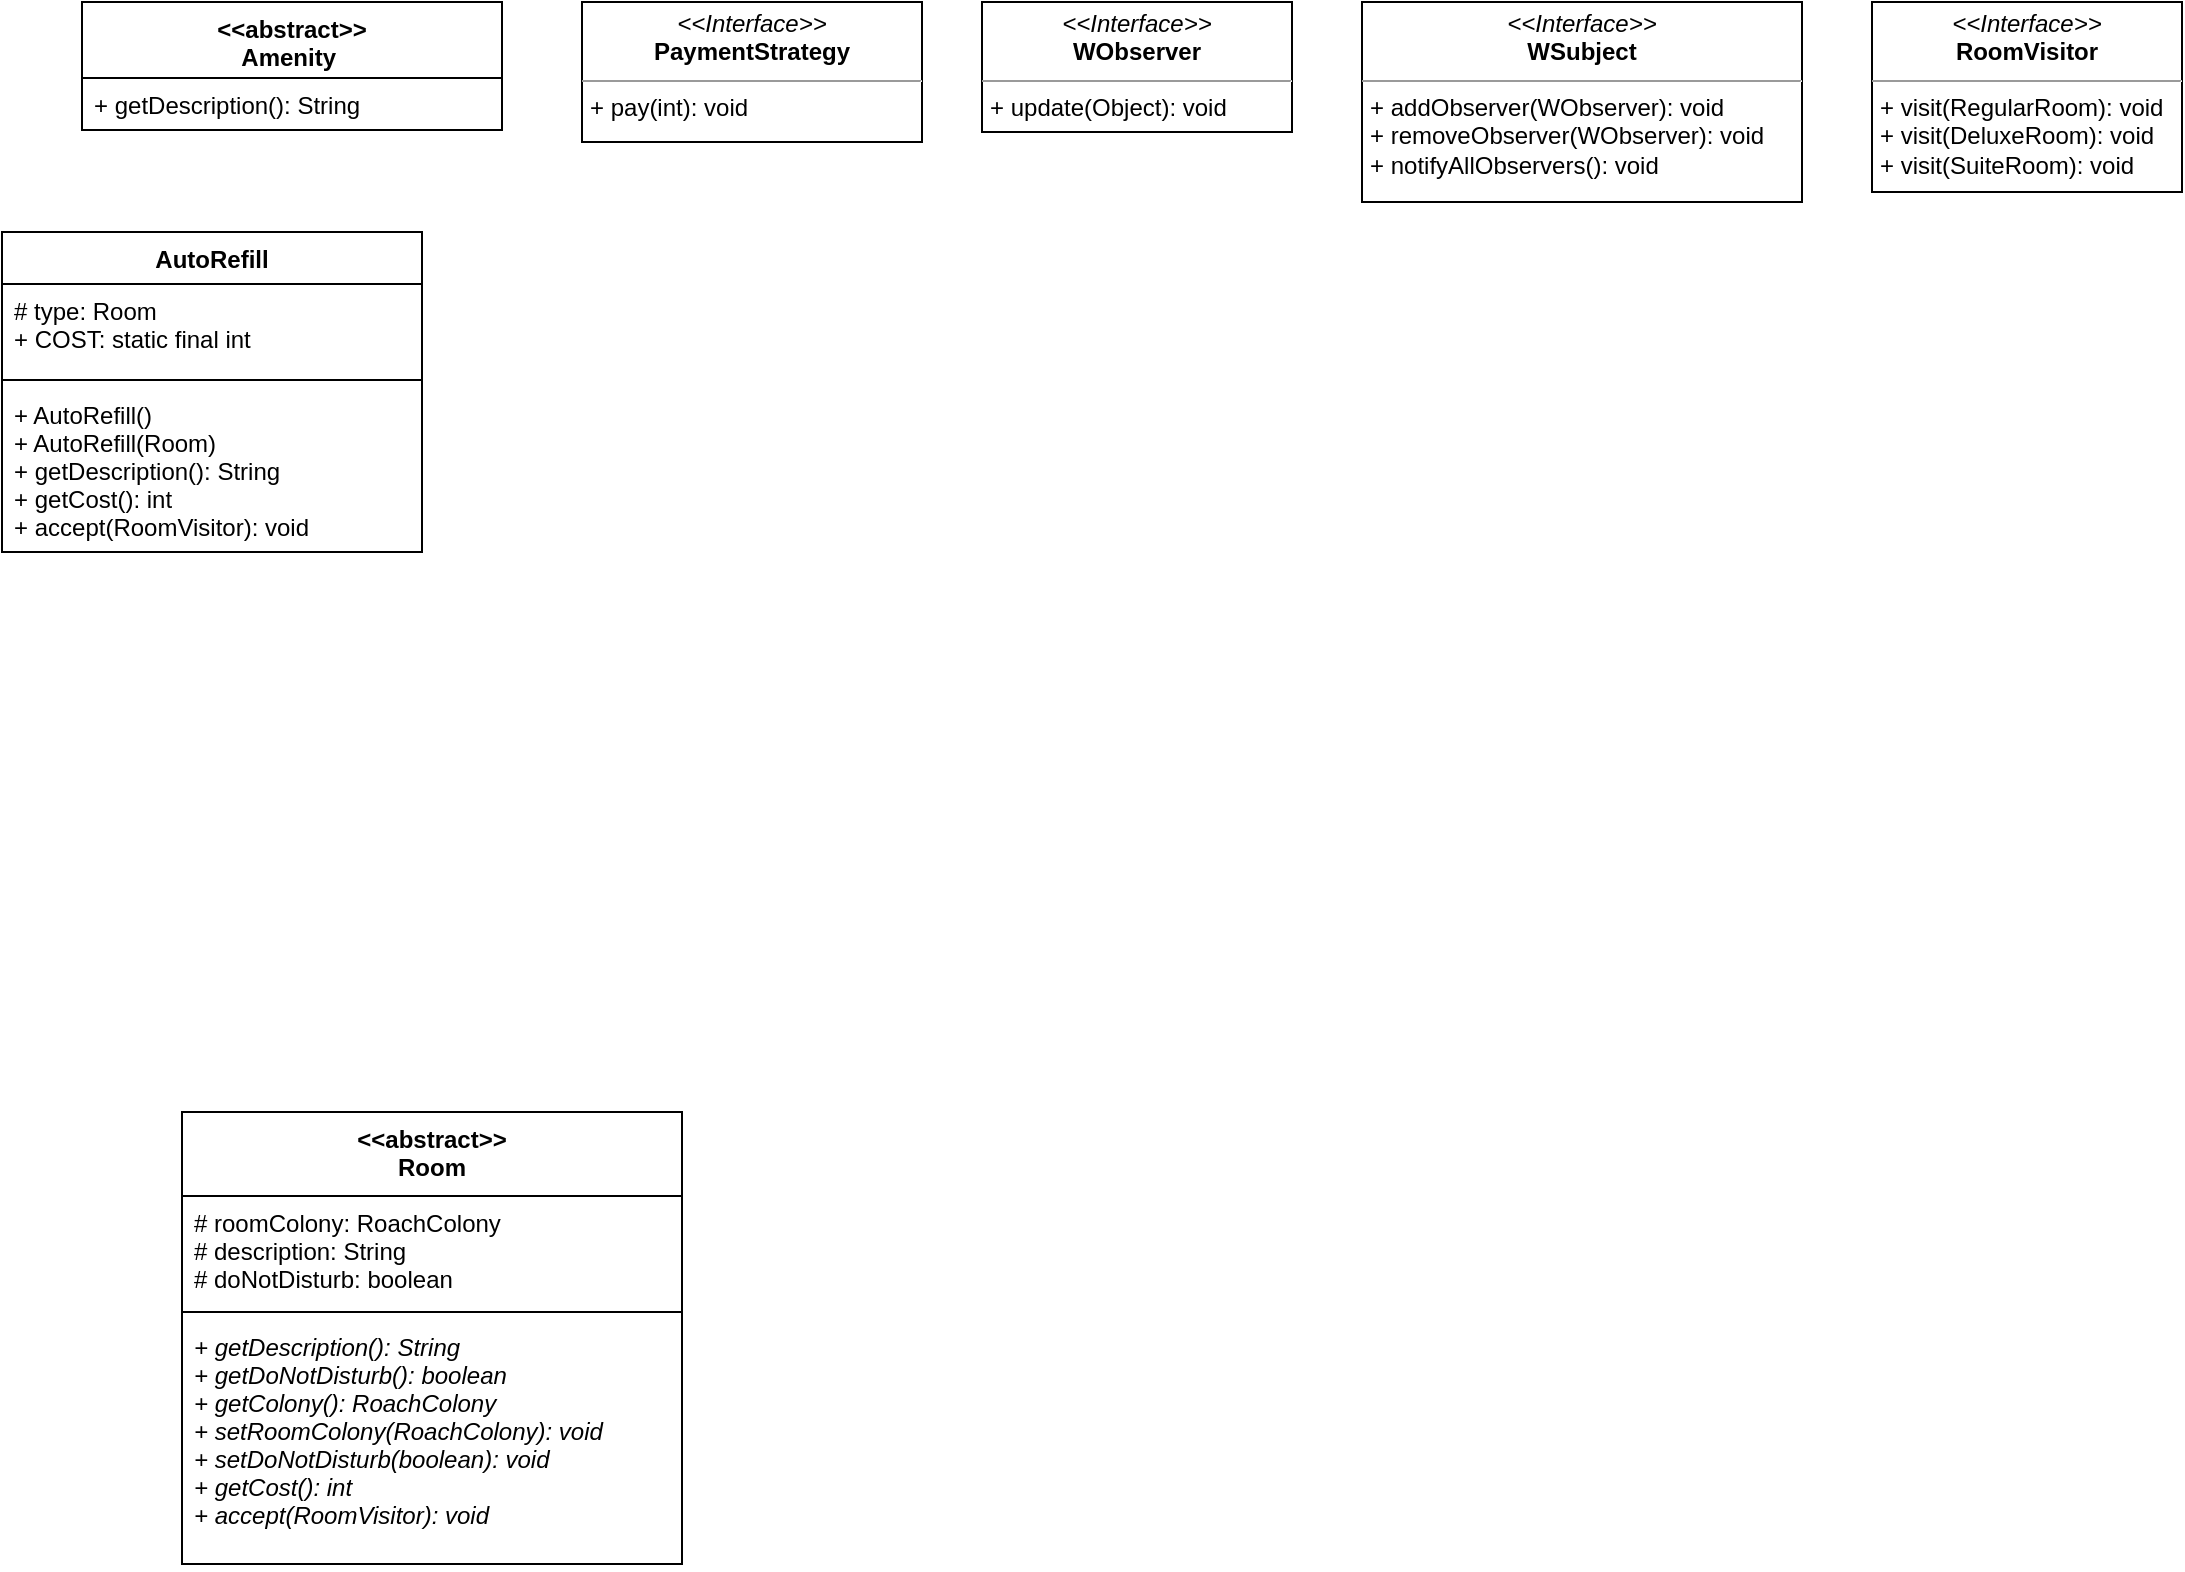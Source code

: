<mxfile version="12.3.6" type="device" pages="1"><diagram id="C1HE0p5Oe2Pt2UmieYw8" name="Page-1"><mxGraphModel dx="1977" dy="691" grid="1" gridSize="10" guides="1" tooltips="1" connect="1" arrows="1" fold="1" page="1" pageScale="1" pageWidth="850" pageHeight="1100" math="0" shadow="0"><root><mxCell id="0"/><mxCell id="1" parent="0"/><mxCell id="hYyLQKwoUHsYDRznGO_e-5" value="&lt;&lt;abstract&gt;&gt;&#10;Room" style="swimlane;fontStyle=1;align=center;verticalAlign=top;childLayout=stackLayout;horizontal=1;startSize=42;horizontalStack=0;resizeParent=1;resizeParentMax=0;resizeLast=0;collapsible=1;marginBottom=0;" parent="1" vertex="1"><mxGeometry x="-730" y="570" width="250" height="226" as="geometry"/></mxCell><mxCell id="hYyLQKwoUHsYDRznGO_e-6" value="# roomColony: RoachColony&#10;# description: String&#10;# doNotDisturb: boolean" style="text;strokeColor=none;fillColor=none;align=left;verticalAlign=top;spacingLeft=4;spacingRight=4;overflow=hidden;rotatable=0;points=[[0,0.5],[1,0.5]];portConstraint=eastwest;" parent="hYyLQKwoUHsYDRznGO_e-5" vertex="1"><mxGeometry y="42" width="250" height="54" as="geometry"/></mxCell><mxCell id="hYyLQKwoUHsYDRznGO_e-7" value="" style="line;strokeWidth=1;fillColor=none;align=left;verticalAlign=middle;spacingTop=-1;spacingLeft=3;spacingRight=3;rotatable=0;labelPosition=right;points=[];portConstraint=eastwest;" parent="hYyLQKwoUHsYDRznGO_e-5" vertex="1"><mxGeometry y="96" width="250" height="8" as="geometry"/></mxCell><mxCell id="hYyLQKwoUHsYDRznGO_e-8" value="+ getDescription(): String&#10;+ getDoNotDisturb(): boolean&#10;+ getColony(): RoachColony&#10;+ setRoomColony(RoachColony): void&#10;+ setDoNotDisturb(boolean): void&#10;+ getCost(): int&#10;+ accept(RoomVisitor): void" style="text;strokeColor=none;fillColor=none;align=left;verticalAlign=top;spacingLeft=4;spacingRight=4;overflow=hidden;rotatable=0;points=[[0,0.5],[1,0.5]];portConstraint=eastwest;fontStyle=2" parent="hYyLQKwoUHsYDRznGO_e-5" vertex="1"><mxGeometry y="104" width="250" height="122" as="geometry"/></mxCell><mxCell id="hYyLQKwoUHsYDRznGO_e-10" value="&lt;&lt;abstract&gt;&gt;&#10;Amenity " style="swimlane;fontStyle=1;align=center;verticalAlign=top;childLayout=stackLayout;horizontal=1;startSize=38;horizontalStack=0;resizeParent=1;resizeParentMax=0;resizeLast=0;collapsible=1;marginBottom=0;" parent="1" vertex="1"><mxGeometry x="-780" y="15" width="210" height="64" as="geometry"/></mxCell><mxCell id="hYyLQKwoUHsYDRznGO_e-13" value="+ getDescription(): String" style="text;strokeColor=none;fillColor=none;align=left;verticalAlign=top;spacingLeft=4;spacingRight=4;overflow=hidden;rotatable=0;points=[[0,0.5],[1,0.5]];portConstraint=eastwest;" parent="hYyLQKwoUHsYDRznGO_e-10" vertex="1"><mxGeometry y="38" width="210" height="26" as="geometry"/></mxCell><mxCell id="hYyLQKwoUHsYDRznGO_e-22" value="&lt;p style=&quot;margin: 0px ; margin-top: 4px ; text-align: center&quot;&gt;&lt;i&gt;&amp;lt;&amp;lt;Interface&amp;gt;&amp;gt;&lt;/i&gt;&lt;br&gt;&lt;b&gt;WObserver&lt;/b&gt;&lt;/p&gt;&lt;hr size=&quot;1&quot;&gt;&lt;p style=&quot;margin: 0px ; margin-left: 4px&quot;&gt;+ update(Object): void&lt;/p&gt;" style="verticalAlign=top;align=left;overflow=fill;fontSize=12;fontFamily=Helvetica;html=1;" parent="1" vertex="1"><mxGeometry x="-330" y="15" width="155" height="65" as="geometry"/></mxCell><mxCell id="hYyLQKwoUHsYDRznGO_e-23" value="&lt;p style=&quot;margin: 0px ; margin-top: 4px ; text-align: center&quot;&gt;&lt;i&gt;&amp;lt;&amp;lt;Interface&amp;gt;&amp;gt;&lt;/i&gt;&lt;br&gt;&lt;b&gt;WSubject&lt;/b&gt;&lt;/p&gt;&lt;hr size=&quot;1&quot;&gt;&lt;p style=&quot;margin: 0px ; margin-left: 4px&quot;&gt;+ addObserver(WObserver): void&lt;/p&gt;&lt;p style=&quot;margin: 0px ; margin-left: 4px&quot;&gt;+ removeObserver(WObserver): void&lt;/p&gt;&lt;p style=&quot;margin: 0px ; margin-left: 4px&quot;&gt;+ notifyAllObservers(): void&lt;/p&gt;" style="verticalAlign=top;align=left;overflow=fill;fontSize=12;fontFamily=Helvetica;html=1;" parent="1" vertex="1"><mxGeometry x="-140" y="15" width="220" height="100" as="geometry"/></mxCell><mxCell id="hYyLQKwoUHsYDRznGO_e-24" value="&lt;p style=&quot;margin: 0px ; margin-top: 4px ; text-align: center&quot;&gt;&lt;i&gt;&amp;lt;&amp;lt;Interface&amp;gt;&amp;gt;&lt;/i&gt;&lt;br&gt;&lt;b&gt;RoomVisitor&lt;/b&gt;&lt;/p&gt;&lt;hr size=&quot;1&quot;&gt;&lt;p style=&quot;margin: 0px ; margin-left: 4px&quot;&gt;+ visit(RegularRoom): void&lt;/p&gt;&lt;p style=&quot;margin: 0px ; margin-left: 4px&quot;&gt;+ visit(DeluxeRoom): void&lt;/p&gt;&lt;p style=&quot;margin: 0px ; margin-left: 4px&quot;&gt;+ visit(SuiteRoom): void&lt;/p&gt;" style="verticalAlign=top;align=left;overflow=fill;fontSize=12;fontFamily=Helvetica;html=1;" parent="1" vertex="1"><mxGeometry x="115" y="15" width="155" height="95" as="geometry"/></mxCell><mxCell id="hYyLQKwoUHsYDRznGO_e-25" value="AutoRefill" style="swimlane;fontStyle=1;align=center;verticalAlign=top;childLayout=stackLayout;horizontal=1;startSize=26;horizontalStack=0;resizeParent=1;resizeParentMax=0;resizeLast=0;collapsible=1;marginBottom=0;" parent="1" vertex="1"><mxGeometry x="-820" y="130" width="210" height="160" as="geometry"/></mxCell><mxCell id="hYyLQKwoUHsYDRznGO_e-26" value="# type: Room&#10;+ COST: static final int" style="text;strokeColor=none;fillColor=none;align=left;verticalAlign=top;spacingLeft=4;spacingRight=4;overflow=hidden;rotatable=0;points=[[0,0.5],[1,0.5]];portConstraint=eastwest;" parent="hYyLQKwoUHsYDRznGO_e-25" vertex="1"><mxGeometry y="26" width="210" height="44" as="geometry"/></mxCell><mxCell id="hYyLQKwoUHsYDRznGO_e-27" value="" style="line;strokeWidth=1;fillColor=none;align=left;verticalAlign=middle;spacingTop=-1;spacingLeft=3;spacingRight=3;rotatable=0;labelPosition=right;points=[];portConstraint=eastwest;" parent="hYyLQKwoUHsYDRznGO_e-25" vertex="1"><mxGeometry y="70" width="210" height="8" as="geometry"/></mxCell><mxCell id="hYyLQKwoUHsYDRznGO_e-28" value="+ AutoRefill()&#10;+ AutoRefill(Room)&#10;+ getDescription(): String&#10;+ getCost(): int&#10;+ accept(RoomVisitor): void" style="text;strokeColor=none;fillColor=none;align=left;verticalAlign=top;spacingLeft=4;spacingRight=4;overflow=hidden;rotatable=0;points=[[0,0.5],[1,0.5]];portConstraint=eastwest;" parent="hYyLQKwoUHsYDRznGO_e-25" vertex="1"><mxGeometry y="78" width="210" height="82" as="geometry"/></mxCell><mxCell id="hYyLQKwoUHsYDRznGO_e-29" value="&lt;p style=&quot;margin: 0px ; margin-top: 4px ; text-align: center&quot;&gt;&lt;i&gt;&amp;lt;&amp;lt;Interface&amp;gt;&amp;gt;&lt;/i&gt;&lt;br&gt;&lt;b&gt;PaymentStrategy&lt;/b&gt;&lt;/p&gt;&lt;hr size=&quot;1&quot;&gt;&lt;p style=&quot;margin: 0px ; margin-left: 4px&quot;&gt;+ pay(int): void&lt;/p&gt;" style="verticalAlign=top;align=left;overflow=fill;fontSize=12;fontFamily=Helvetica;html=1;" parent="1" vertex="1"><mxGeometry x="-530" y="15" width="170" height="70" as="geometry"/></mxCell></root></mxGraphModel></diagram></mxfile>